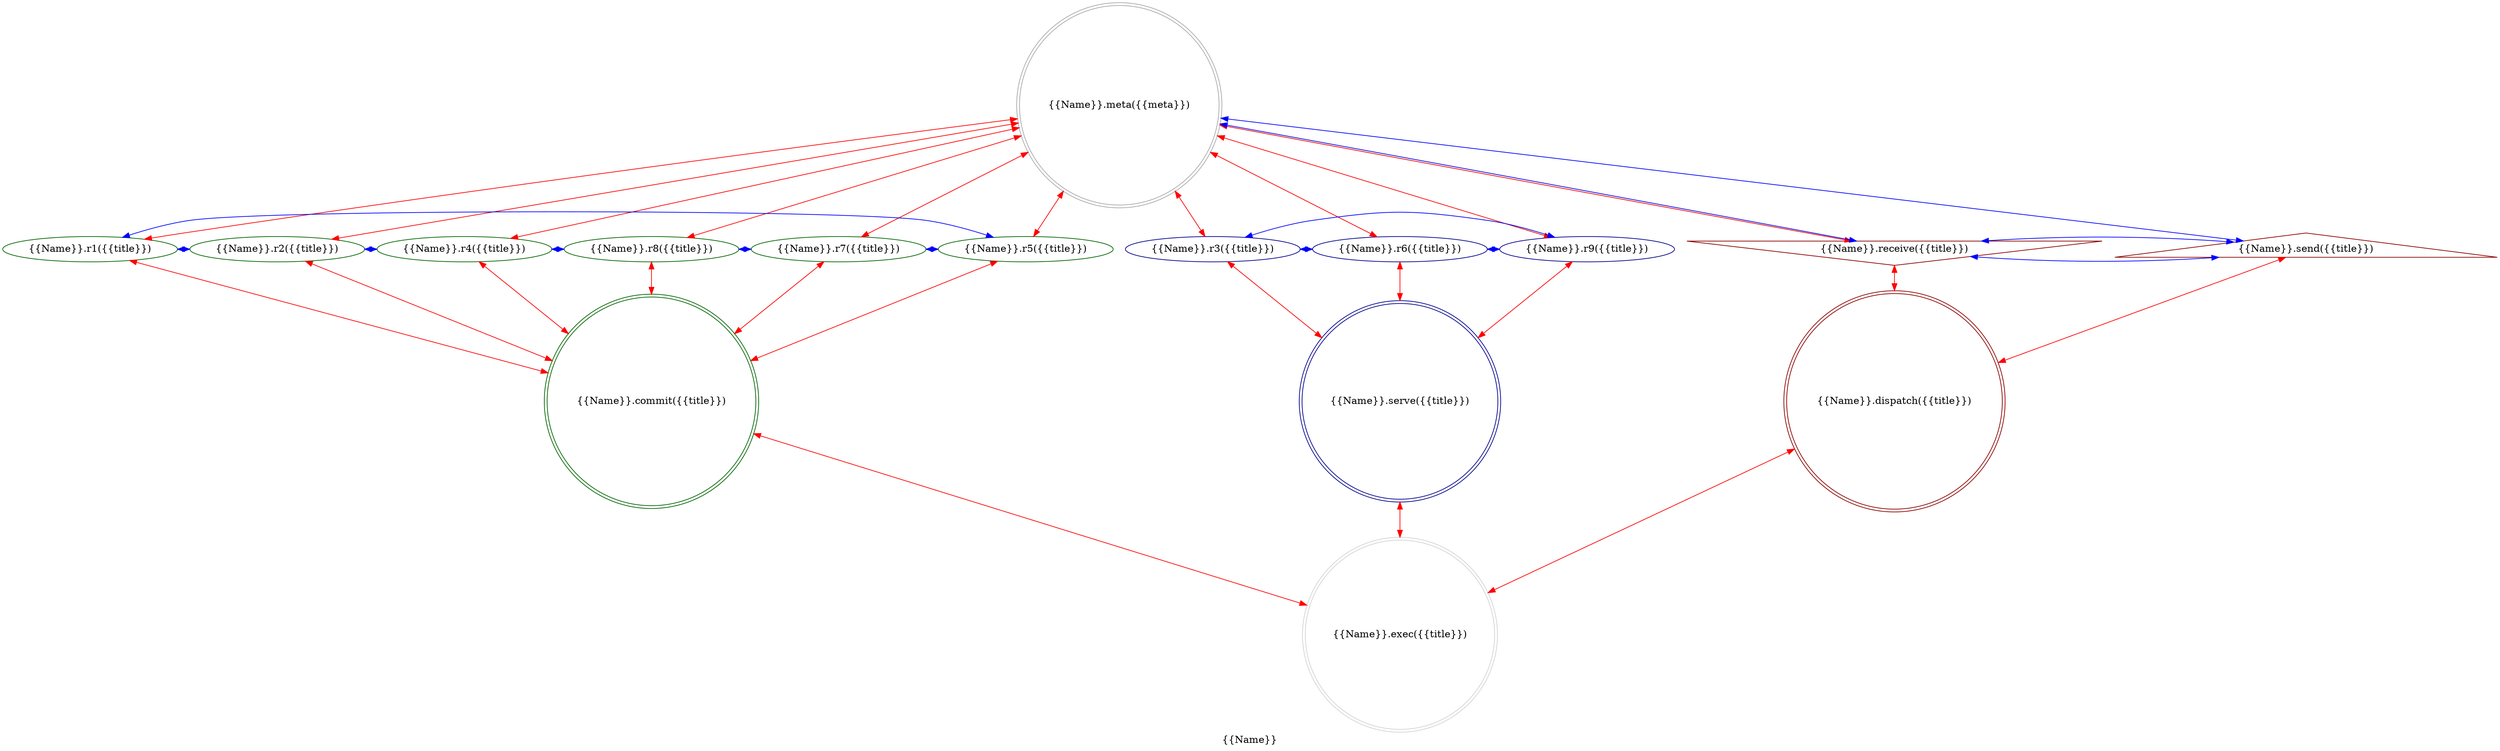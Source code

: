 strict digraph Factor {
    label = "{{Name}}";
    comment = "{{description}}";
    
    0 -> {1 2 4 8 7 5 3 6 9 a b} [dir = both; color = "red";];
    {a b} -> c [dir = both; color = "red";];
    {1 2 4 8 7 5} -> d [dir = both; color = "red";];
    {3 6 9} -> e [dir = both; color = "red";];
    {c d e} -> f [dir = both; color = "red";];
    
    a -> b -> a [dir = both; color = "blue";];
    a -> 0 -> b [dir = both; color = "blue";];
    3 -> 6 -> 9 -> 3 [dir = both; color = "blue";];
    1 -> 2 -> 4 -> 8 -> 7 -> 5 -> 1 [dir = both; color = "blue";];
    
    subgraph {
        rank = same;
        0;
    }
    subgraph {
        rank = same;
        3;
        6;
        9;
        1;
        2;
        4;
        8;
        7;
        5;
        a;
        b;
    }
    subgraph {
        rank = same;
        c;
        d;
        e;
    }
    subgraph {
        rank = same;
        f;
    }
    
    a [label = "{{Name}}.receive({{title}})";comment = "Potential: {{description}}";shape = invtriangle;color = darkred;];
    0 [label = "{{Name}}.meta({{meta}})";comment = "Abstract: {{description}}";shape = doublecircle;color = darkgray;];
    b [label = "{{Name}}.send({{title}})";comment = "Manifest: {{description}}";shape = triangle;color = darkred;];
    1 [label = "{{Name}}.r1({{title}})";comment = "Initiation: {{description}}";color = darkgreen;];
    2 [label = "{{Name}}.r2({{title}})";comment = "Response: {{description}}";color = darkgreen;];
    4 [label = "{{Name}}.r4({{title}})";comment = "Integration: {{description}}";color = darkgreen;];
    8 [label = "{{Name}}.r8({{title}})";comment = "Reflection: {{description}}";color = darkgreen;];
    7 [label = "{{Name}}.r7({{title}})";comment = "Consolidation: {{description}}";color = darkgreen;];
    5 [label = "{{Name}}.r5({{title}})";comment = "Propagation: {{description}}";color = darkgreen;];
    3 [label = "{{Name}}.r3({{title}})";comment = "Thesis: {{description}}";color = darkblue;];
    6 [label = "{{Name}}.r6({{title}})";comment = "Antithesis: {{description}}";color = darkblue;];
    9 [label = "{{Name}}.r9({{title}})";comment = "Synthesis: {{description}}";color = darkblue;];
    c [label = "{{Name}}.dispatch({{title}})";comment = "Interface: {{description}}";shape = doublecircle;color = darkred;];
    d [label = "{{Name}}.commit({{title}})";comment = "Process: {{description}}";shape = doublecircle;color = darkgreen;];
    e [label = "{{Name}}.serve({{title}})";comment = "Logic: {{description}}";shape = doublecircle;color = darkblue;];
    f [label = "{{Name}}.exec({{title}})";comment = "Closure: {{description}}";shape = doublecircle;color = lightgray;];
}